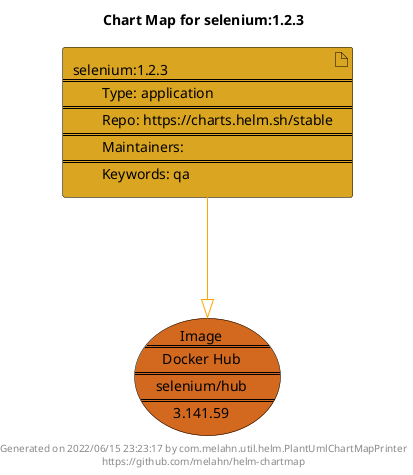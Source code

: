 @startuml
skinparam linetype ortho
skinparam backgroundColor white
skinparam usecaseBorderColor black
skinparam usecaseArrowColor LightSlateGray
skinparam artifactBorderColor black
skinparam artifactArrowColor LightSlateGray

title Chart Map for selenium:1.2.3

'There is one referenced Helm Chart
artifact "selenium:1.2.3\n====\n\tType: application\n====\n\tRepo: https://charts.helm.sh/stable\n====\n\tMaintainers: \n====\n\tKeywords: qa" as selenium_1_2_3 #GoldenRod

'There is one referenced Docker Image
usecase "Image\n====\nDocker Hub\n====\nselenium/hub\n====\n3.141.59" as selenium_hub_3_141_59 #Chocolate

'Chart Dependencies
selenium_1_2_3--[#orange]-|>selenium_hub_3_141_59

center footer Generated on 2022/06/15 23:23:17 by com.melahn.util.helm.PlantUmlChartMapPrinter\nhttps://github.com/melahn/helm-chartmap
@enduml
